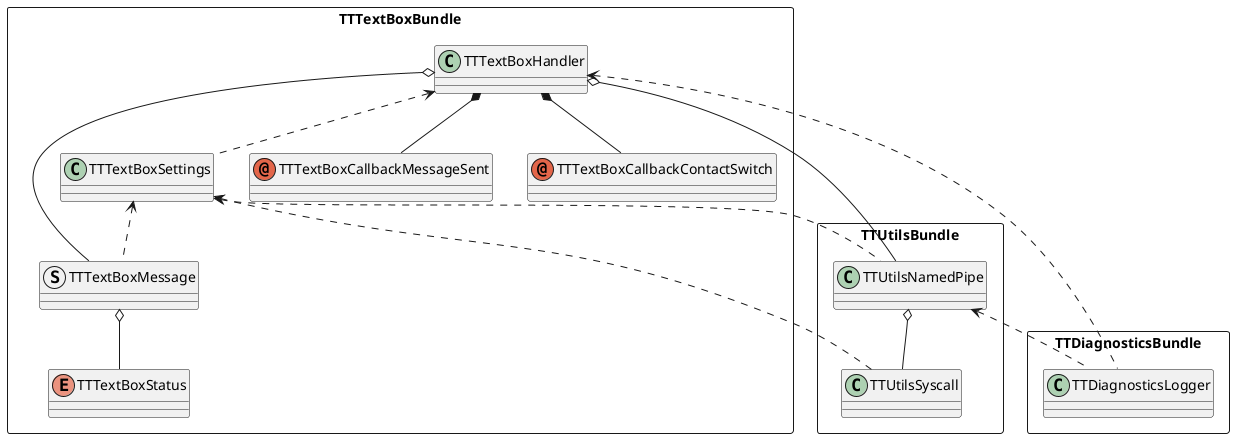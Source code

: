 @startuml

package TTTextBoxBundle <<Rectangle>> {
  class TTTextBoxHandler
  struct TTTextBoxMessage
  class TTTextBoxSettings
  enum TTTextBoxStatus
  annotation TTTextBoxCallbackMessageSent
  annotation TTTextBoxCallbackContactSwitch
}

package TTDiagnosticsBundle <<Rectangle>> {
  class TTDiagnosticsLogger
}

package TTUtilsBundle <<Rectangle>> {
  class TTUtilsSyscall
  class TTUtilsNamedPipe
}

TTTextBoxHandler o-- TTTextBoxMessage
TTTextBoxHandler o-- TTUtilsNamedPipe
TTTextBoxHandler *-- TTTextBoxCallbackMessageSent
TTTextBoxHandler *-- TTTextBoxCallbackContactSwitch
TTTextBoxHandler <.. TTDiagnosticsLogger
TTTextBoxHandler <.. TTTextBoxSettings
TTTextBoxSettings <.. TTUtilsSyscall
TTTextBoxSettings <.. TTUtilsNamedPipe
TTTextBoxSettings <.. TTTextBoxMessage
TTTextBoxMessage o-- TTTextBoxStatus
TTUtilsNamedPipe o-- TTUtilsSyscall
TTUtilsNamedPipe <.. TTDiagnosticsLogger

@enduml
